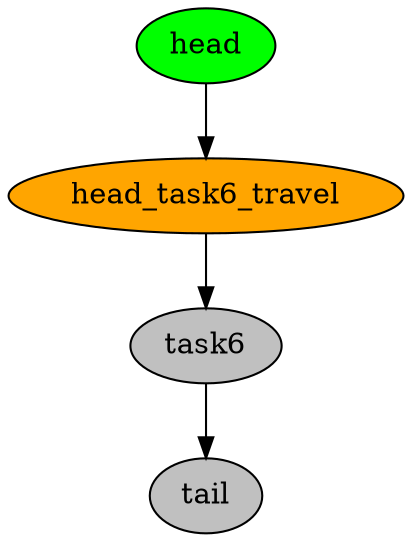digraph timeline {
head[label="head",style=filled,fillcolor=green,fontcolor=black];
head_task6_travel[label="head_task6_travel",style=filled,fillcolor=orange,fontcolor=black];
task6[label="task6",style=filled,fillcolor=gray,fontcolor=black];
tail[label="tail",style=filled,fillcolor=gray,fontcolor=black];
"head"->"head_task6_travel"[color=black];
"head_task6_travel"->"task6"[color=black];
"task6"->"tail"[color=black];
}
